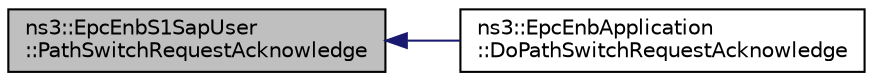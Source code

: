 digraph "ns3::EpcEnbS1SapUser::PathSwitchRequestAcknowledge"
{
  edge [fontname="Helvetica",fontsize="10",labelfontname="Helvetica",labelfontsize="10"];
  node [fontname="Helvetica",fontsize="10",shape=record];
  rankdir="LR";
  Node1 [label="ns3::EpcEnbS1SapUser\l::PathSwitchRequestAcknowledge",height=0.2,width=0.4,color="black", fillcolor="grey75", style="filled", fontcolor="black"];
  Node1 -> Node2 [dir="back",color="midnightblue",fontsize="10",style="solid"];
  Node2 [label="ns3::EpcEnbApplication\l::DoPathSwitchRequestAcknowledge",height=0.2,width=0.4,color="black", fillcolor="white", style="filled",URL="$d9/d42/classns3_1_1EpcEnbApplication.html#a19d5434b52b3e1705b5d5ae342c6d2a2"];
}
